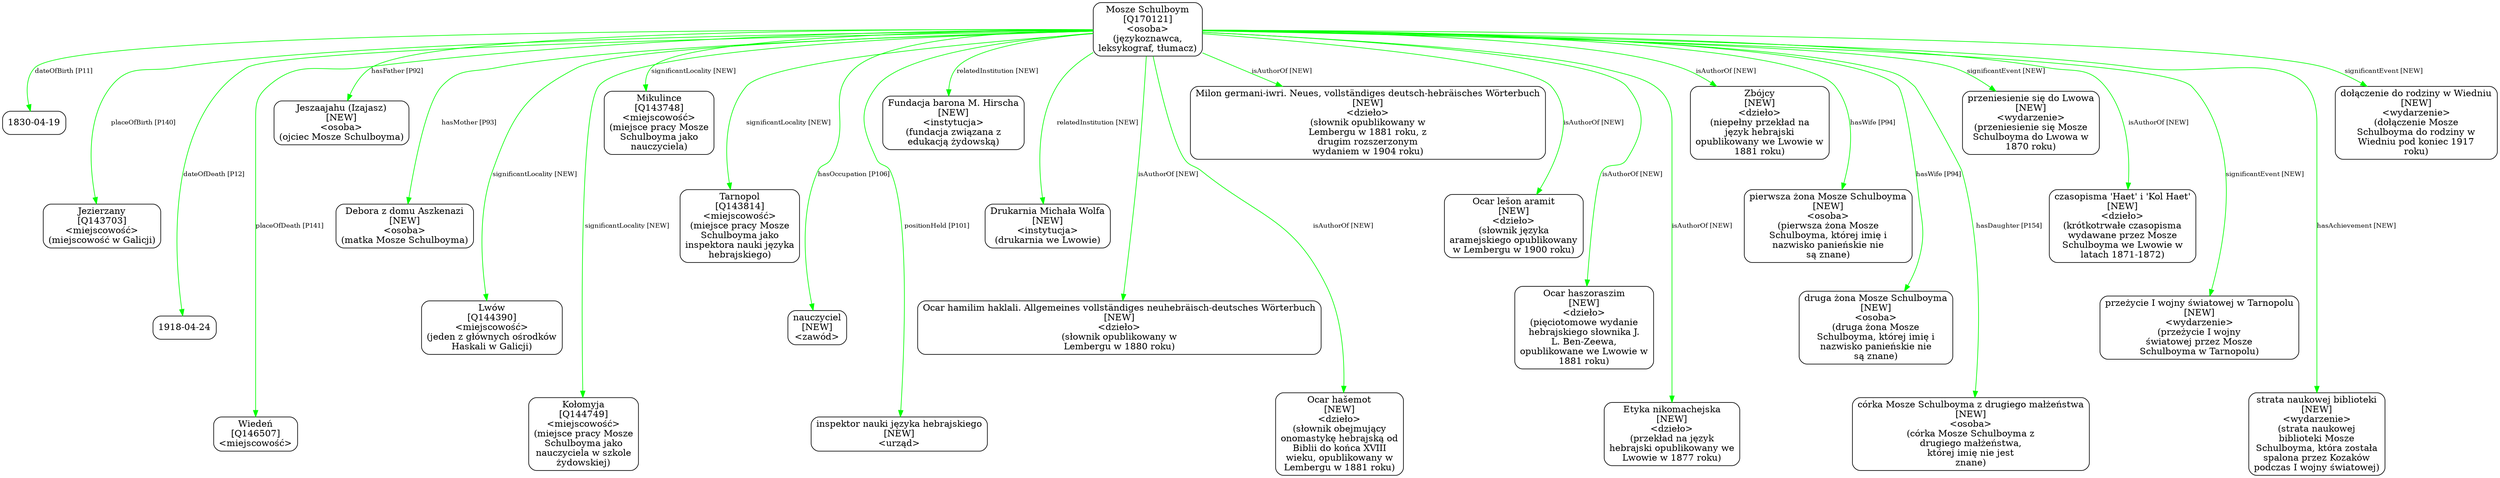 digraph {
	node [shape=box,
		style=rounded
	];
	edge [fontsize=10];
	"Mosze Schulboym
[Q170121]
<osoba>
(językoznawca,
leksykograf, tłumacz)"	[color=black,
		label="Mosze Schulboym
[Q170121]
<osoba>
(językoznawca,
leksykograf, tłumacz)"];
	"Mosze Schulboym
[Q170121]
<osoba>
(językoznawca,
leksykograf, tłumacz)" -> "1830-04-19"	[color=green,
		label="dateOfBirth [P11]",
		minlen=1];
	"Mosze Schulboym
[Q170121]
<osoba>
(językoznawca,
leksykograf, tłumacz)" -> "Jezierzany
[Q143703]
<miejscowość>
(miejscowość w Galicji)"	[color=green,
		label="placeOfBirth [P140]",
		minlen=2];
	"Mosze Schulboym
[Q170121]
<osoba>
(językoznawca,
leksykograf, tłumacz)" -> "1918-04-24"	[color=green,
		label="dateOfDeath [P12]",
		minlen=3];
	"Mosze Schulboym
[Q170121]
<osoba>
(językoznawca,
leksykograf, tłumacz)" -> "Wiedeń
[Q146507]
<miejscowość>"	[color=green,
		label="placeOfDeath [P141]",
		minlen=4];
	"Mosze Schulboym
[Q170121]
<osoba>
(językoznawca,
leksykograf, tłumacz)" -> "Jeszaajahu (Izajasz)
[NEW]
<osoba>
(ojciec Mosze Schulboyma)"	[color=green,
		label="hasFather [P92]",
		minlen=1];
	"Mosze Schulboym
[Q170121]
<osoba>
(językoznawca,
leksykograf, tłumacz)" -> "Debora z domu Aszkenazi
[NEW]
<osoba>
(matka Mosze Schulboyma)"	[color=green,
		label="hasMother [P93]",
		minlen=2];
	"Mosze Schulboym
[Q170121]
<osoba>
(językoznawca,
leksykograf, tłumacz)" -> "Lwów
[Q144390]
<miejscowość>
(jeden z głównych ośrodków
Haskali w Galicji)"	[color=green,
		label="significantLocality [NEW]",
		minlen=3];
	"Mosze Schulboym
[Q170121]
<osoba>
(językoznawca,
leksykograf, tłumacz)" -> "Kołomyja
[Q144749]
<miejscowość>
(miejsce pracy Mosze
Schulboyma jako
nauczyciela w szkole
żydowskiej)"	[color=green,
		label="significantLocality [NEW]",
		minlen=4];
	"Mosze Schulboym
[Q170121]
<osoba>
(językoznawca,
leksykograf, tłumacz)" -> "Mikulince
[Q143748]
<miejscowość>
(miejsce pracy Mosze
Schulboyma jako
nauczyciela)"	[color=green,
		label="significantLocality [NEW]",
		minlen=1];
	"Mosze Schulboym
[Q170121]
<osoba>
(językoznawca,
leksykograf, tłumacz)" -> "Tarnopol
[Q143814]
<miejscowość>
(miejsce pracy Mosze
Schulboyma jako
inspektora nauki języka
hebrajskiego)"	[color=green,
		label="significantLocality [NEW]",
		minlen=2];
	"Mosze Schulboym
[Q170121]
<osoba>
(językoznawca,
leksykograf, tłumacz)" -> "nauczyciel
[NEW]
<zawód>"	[color=green,
		label="hasOccupation [P106]",
		minlen=3];
	"Mosze Schulboym
[Q170121]
<osoba>
(językoznawca,
leksykograf, tłumacz)" -> "inspektor nauki języka hebrajskiego
[NEW]
<urząd>"	[color=green,
		label="positionHeld [P101]",
		minlen=4];
	"Mosze Schulboym
[Q170121]
<osoba>
(językoznawca,
leksykograf, tłumacz)" -> "Fundacja barona M. Hirscha
[NEW]
<instytucja>
(fundacja związana z
edukacją żydowską)"	[color=green,
		label="relatedInstitution [NEW]",
		minlen=1];
	"Mosze Schulboym
[Q170121]
<osoba>
(językoznawca,
leksykograf, tłumacz)" -> "Drukarnia Michała Wolfa
[NEW]
<instytucja>
(drukarnia we Lwowie)"	[color=green,
		label="relatedInstitution [NEW]",
		minlen=2];
	"Mosze Schulboym
[Q170121]
<osoba>
(językoznawca,
leksykograf, tłumacz)" -> "Ocar hamilim haklali. Allgemeines vollständiges neuhebräisch-deutsches Wörterbuch
[NEW]
<dzieło>
(słownik opublikowany w
Lembergu \
w 1880 roku)"	[color=green,
		label="isAuthorOf [NEW]",
		minlen=3];
	"Mosze Schulboym
[Q170121]
<osoba>
(językoznawca,
leksykograf, tłumacz)" -> "Ocar hašemot
[NEW]
<dzieło>
(słownik obejmujący
onomastykę hebrajską od
Biblii do końca XVIII
wieku, opublikowany w
Lembergu \
w 1881 roku)"	[color=green,
		label="isAuthorOf [NEW]",
		minlen=4];
	"Mosze Schulboym
[Q170121]
<osoba>
(językoznawca,
leksykograf, tłumacz)" -> "Milon germani-iwri. Neues, vollständiges deutsch-hebräisches Wörterbuch
[NEW]
<dzieło>
(słownik opublikowany w
Lembergu w 1881 \
roku, z
drugim rozszerzonym
wydaniem w 1904 roku)"	[color=green,
		label="isAuthorOf [NEW]",
		minlen=1];
	"Mosze Schulboym
[Q170121]
<osoba>
(językoznawca,
leksykograf, tłumacz)" -> "Ocar lešon aramit
[NEW]
<dzieło>
(słownik języka
aramejskiego opublikowany
w Lembergu w 1900 roku)"	[color=green,
		label="isAuthorOf [NEW]",
		minlen=2];
	"Mosze Schulboym
[Q170121]
<osoba>
(językoznawca,
leksykograf, tłumacz)" -> "Ocar haszoraszim
[NEW]
<dzieło>
(pięciotomowe wydanie
hebrajskiego słownika J.
L. Ben-Zeewa,
opublikowane we Lwowie w
1881 roku)"	[color=green,
		label="isAuthorOf [NEW]",
		minlen=3];
	"Mosze Schulboym
[Q170121]
<osoba>
(językoznawca,
leksykograf, tłumacz)" -> "Etyka nikomachejska
[NEW]
<dzieło>
(przekład na język
hebrajski opublikowany we
Lwowie w 1877 roku)"	[color=green,
		label="isAuthorOf [NEW]",
		minlen=4];
	"Mosze Schulboym
[Q170121]
<osoba>
(językoznawca,
leksykograf, tłumacz)" -> "Zbójcy
[NEW]
<dzieło>
(niepełny przekład na
język hebrajski
opublikowany we Lwowie w
1881 roku)"	[color=green,
		label="isAuthorOf [NEW]",
		minlen=1];
	"Mosze Schulboym
[Q170121]
<osoba>
(językoznawca,
leksykograf, tłumacz)" -> "pierwsza żona Mosze Schulboyma
[NEW]
<osoba>
(pierwsza żona Mosze
Schulboyma, której imię i
nazwisko panieńskie nie
są znane)"	[color=green,
		label="hasWife [P94]",
		minlen=2];
	"Mosze Schulboym
[Q170121]
<osoba>
(językoznawca,
leksykograf, tłumacz)" -> "druga żona Mosze Schulboyma
[NEW]
<osoba>
(druga żona Mosze
Schulboyma, której imię i
nazwisko panieńskie nie
są znane)"	[color=green,
		label="hasWife [P94]",
		minlen=3];
	"Mosze Schulboym
[Q170121]
<osoba>
(językoznawca,
leksykograf, tłumacz)" -> "córka Mosze Schulboyma z drugiego małżeństwa
[NEW]
<osoba>
(córka Mosze Schulboyma z
drugiego małżeństwa,
której imię \
nie jest
znane)"	[color=green,
		label="hasDaughter [P154]",
		minlen=4];
	"Mosze Schulboym
[Q170121]
<osoba>
(językoznawca,
leksykograf, tłumacz)" -> "przeniesienie się do Lwowa
[NEW]
<wydarzenie>
(przeniesienie się Mosze
Schulboyma do Lwowa w
1870 roku)"	[color=green,
		label="significantEvent [NEW]",
		minlen=1];
	"Mosze Schulboym
[Q170121]
<osoba>
(językoznawca,
leksykograf, tłumacz)" -> "czasopisma 'Haet' i 'Kol Haet'
[NEW]
<dzieło>
(krótkotrwałe czasopisma
wydawane przez Mosze
Schulboyma we Lwowie w
latach 1871-1872)"	[color=green,
		label="isAuthorOf [NEW]",
		minlen=2];
	"Mosze Schulboym
[Q170121]
<osoba>
(językoznawca,
leksykograf, tłumacz)" -> "przeżycie I wojny światowej w Tarnopolu
[NEW]
<wydarzenie>
(przeżycie I wojny
światowej przez Mosze
Schulboyma w Tarnopolu)"	[color=green,
		label="significantEvent [NEW]",
		minlen=3];
	"Mosze Schulboym
[Q170121]
<osoba>
(językoznawca,
leksykograf, tłumacz)" -> "strata naukowej biblioteki
[NEW]
<wydarzenie>
(strata naukowej
biblioteki Mosze
Schulboyma, która została
spalona przez Kozaków
\
podczas I wojny światowej)"	[color=green,
		label="hasAchievement [NEW]",
		minlen=4];
	"Mosze Schulboym
[Q170121]
<osoba>
(językoznawca,
leksykograf, tłumacz)" -> "dołączenie do rodziny w Wiedniu
[NEW]
<wydarzenie>
(dołączenie Mosze
Schulboyma do rodziny w
Wiedniu pod koniec 1917
roku)"	[color=green,
		label="significantEvent [NEW]",
		minlen=1];
}
